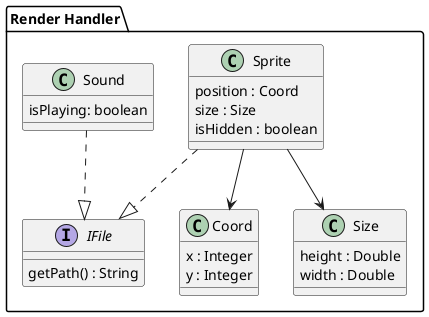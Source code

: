 @startuml
package "Render Handler" {
    class Coord {
        x : Integer
        y : Integer
    }

    class Size {
        height : Double
        width : Double
    }

    interface IFile {
        getPath() : String
    }

    class Sprite {
        position : Coord
        size : Size
        isHidden : boolean
    }
    Sprite --> Coord
    Sprite --> Size
    Sprite ..|> IFile

    class Sound {
        isPlaying: boolean
    }
    Sound ..|> IFile
}

@enduml